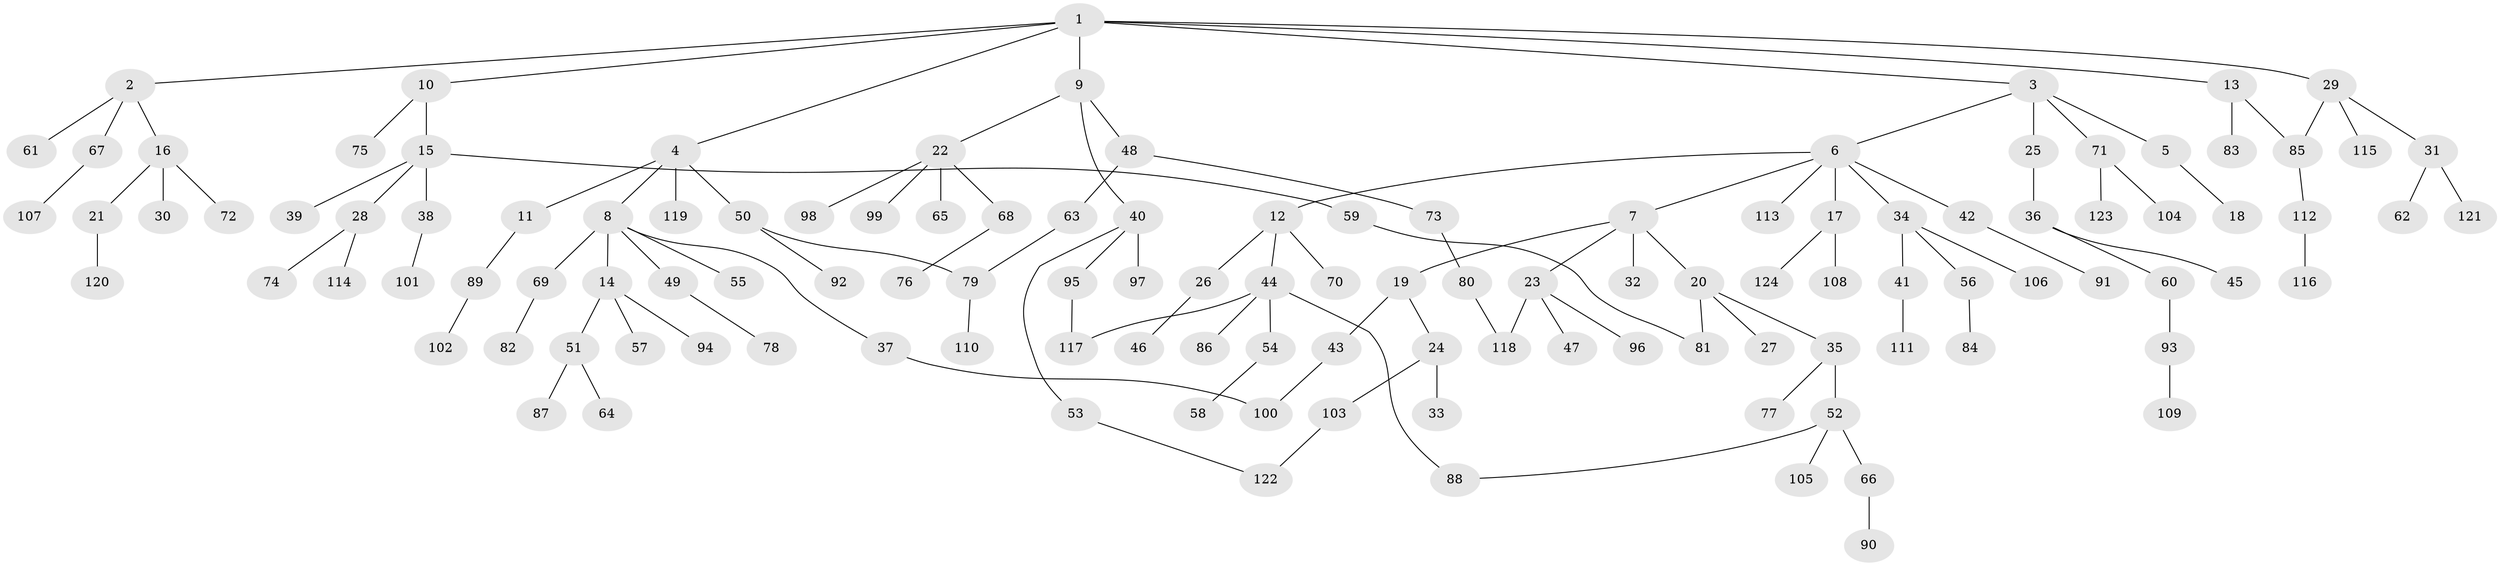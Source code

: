 // Generated by graph-tools (version 1.1) at 2025/13/03/09/25 04:13:36]
// undirected, 124 vertices, 131 edges
graph export_dot {
graph [start="1"]
  node [color=gray90,style=filled];
  1;
  2;
  3;
  4;
  5;
  6;
  7;
  8;
  9;
  10;
  11;
  12;
  13;
  14;
  15;
  16;
  17;
  18;
  19;
  20;
  21;
  22;
  23;
  24;
  25;
  26;
  27;
  28;
  29;
  30;
  31;
  32;
  33;
  34;
  35;
  36;
  37;
  38;
  39;
  40;
  41;
  42;
  43;
  44;
  45;
  46;
  47;
  48;
  49;
  50;
  51;
  52;
  53;
  54;
  55;
  56;
  57;
  58;
  59;
  60;
  61;
  62;
  63;
  64;
  65;
  66;
  67;
  68;
  69;
  70;
  71;
  72;
  73;
  74;
  75;
  76;
  77;
  78;
  79;
  80;
  81;
  82;
  83;
  84;
  85;
  86;
  87;
  88;
  89;
  90;
  91;
  92;
  93;
  94;
  95;
  96;
  97;
  98;
  99;
  100;
  101;
  102;
  103;
  104;
  105;
  106;
  107;
  108;
  109;
  110;
  111;
  112;
  113;
  114;
  115;
  116;
  117;
  118;
  119;
  120;
  121;
  122;
  123;
  124;
  1 -- 2;
  1 -- 3;
  1 -- 4;
  1 -- 9;
  1 -- 10;
  1 -- 13;
  1 -- 29;
  2 -- 16;
  2 -- 61;
  2 -- 67;
  3 -- 5;
  3 -- 6;
  3 -- 25;
  3 -- 71;
  4 -- 8;
  4 -- 11;
  4 -- 50;
  4 -- 119;
  5 -- 18;
  6 -- 7;
  6 -- 12;
  6 -- 17;
  6 -- 34;
  6 -- 42;
  6 -- 113;
  7 -- 19;
  7 -- 20;
  7 -- 23;
  7 -- 32;
  8 -- 14;
  8 -- 37;
  8 -- 49;
  8 -- 55;
  8 -- 69;
  9 -- 22;
  9 -- 40;
  9 -- 48;
  10 -- 15;
  10 -- 75;
  11 -- 89;
  12 -- 26;
  12 -- 44;
  12 -- 70;
  13 -- 83;
  13 -- 85;
  14 -- 51;
  14 -- 57;
  14 -- 94;
  15 -- 28;
  15 -- 38;
  15 -- 39;
  15 -- 59;
  16 -- 21;
  16 -- 30;
  16 -- 72;
  17 -- 108;
  17 -- 124;
  19 -- 24;
  19 -- 43;
  20 -- 27;
  20 -- 35;
  20 -- 81;
  21 -- 120;
  22 -- 65;
  22 -- 68;
  22 -- 98;
  22 -- 99;
  23 -- 47;
  23 -- 96;
  23 -- 118;
  24 -- 33;
  24 -- 103;
  25 -- 36;
  26 -- 46;
  28 -- 74;
  28 -- 114;
  29 -- 31;
  29 -- 85;
  29 -- 115;
  31 -- 62;
  31 -- 121;
  34 -- 41;
  34 -- 56;
  34 -- 106;
  35 -- 52;
  35 -- 77;
  36 -- 45;
  36 -- 60;
  37 -- 100;
  38 -- 101;
  40 -- 53;
  40 -- 95;
  40 -- 97;
  41 -- 111;
  42 -- 91;
  43 -- 100;
  44 -- 54;
  44 -- 86;
  44 -- 117;
  44 -- 88;
  48 -- 63;
  48 -- 73;
  49 -- 78;
  50 -- 92;
  50 -- 79;
  51 -- 64;
  51 -- 87;
  52 -- 66;
  52 -- 88;
  52 -- 105;
  53 -- 122;
  54 -- 58;
  56 -- 84;
  59 -- 81;
  60 -- 93;
  63 -- 79;
  66 -- 90;
  67 -- 107;
  68 -- 76;
  69 -- 82;
  71 -- 104;
  71 -- 123;
  73 -- 80;
  79 -- 110;
  80 -- 118;
  85 -- 112;
  89 -- 102;
  93 -- 109;
  95 -- 117;
  103 -- 122;
  112 -- 116;
}
